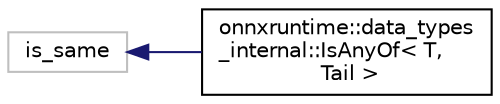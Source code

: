 digraph "Graphical Class Hierarchy"
{
  edge [fontname="Helvetica",fontsize="10",labelfontname="Helvetica",labelfontsize="10"];
  node [fontname="Helvetica",fontsize="10",shape=record];
  rankdir="LR";
  Node406 [label="is_same",height=0.2,width=0.4,color="grey75", fillcolor="white", style="filled"];
  Node406 -> Node0 [dir="back",color="midnightblue",fontsize="10",style="solid",fontname="Helvetica"];
  Node0 [label="onnxruntime::data_types\l_internal::IsAnyOf\< T,\l Tail \>",height=0.2,width=0.4,color="black", fillcolor="white", style="filled",URL="$structonnxruntime_1_1data__types__internal_1_1IsAnyOf_3_01T_00_01Tail_01_4.html",tooltip="Two types remaining, end of the list. "];
}
